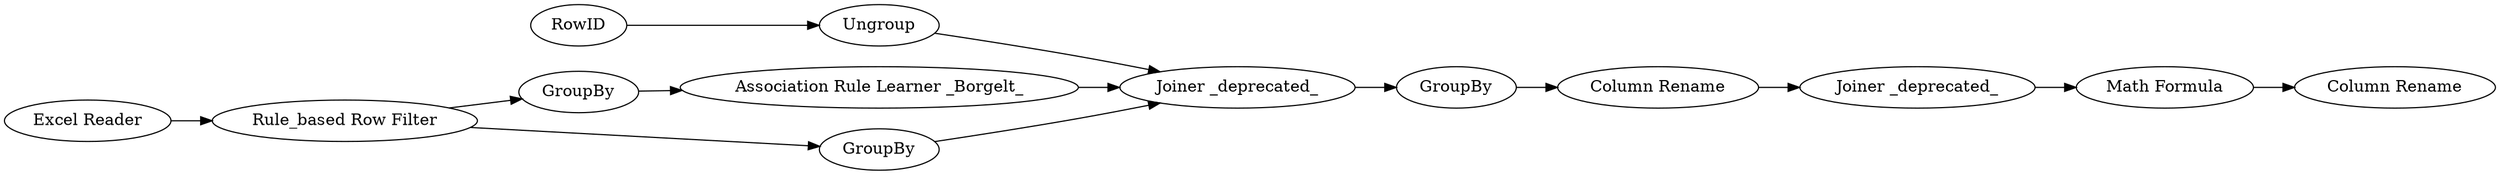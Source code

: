 digraph {
	"-5684252311581942389_113" [label="Rule_based Row Filter"]
	"-5684252311581942389_3" [label=GroupBy]
	"3966561489600846886_43" [label="Column Rename"]
	"3966561489600846886_113" [label="Math Formula"]
	"3966561489600846886_111" [label="Joiner _deprecated_"]
	"-5684252311581942389_4" [label=GroupBy]
	"3966561489600846886_114" [label="Column Rename"]
	"3966561489600846886_33" [label=Ungroup]
	"3966561489600846886_31" [label=RowID]
	"3966561489600846886_34" [label="Joiner _deprecated_"]
	"3966561489600846886_35" [label=GroupBy]
	"-5684252311581942389_2" [label="Association Rule Learner _Borgelt_"]
	"-5684252311581942389_1" [label="Excel Reader"]
	"3966561489600846886_113" -> "3966561489600846886_114"
	"-5684252311581942389_3" -> "-5684252311581942389_2"
	"3966561489600846886_33" -> "3966561489600846886_34"
	"-5684252311581942389_4" -> "3966561489600846886_34"
	"3966561489600846886_35" -> "3966561489600846886_43"
	"3966561489600846886_34" -> "3966561489600846886_35"
	"-5684252311581942389_113" -> "-5684252311581942389_3"
	"3966561489600846886_43" -> "3966561489600846886_111"
	"-5684252311581942389_113" -> "-5684252311581942389_4"
	"3966561489600846886_31" -> "3966561489600846886_33"
	"3966561489600846886_111" -> "3966561489600846886_113"
	"-5684252311581942389_1" -> "-5684252311581942389_113"
	"-5684252311581942389_2" -> "3966561489600846886_34"
	rankdir=LR
}
